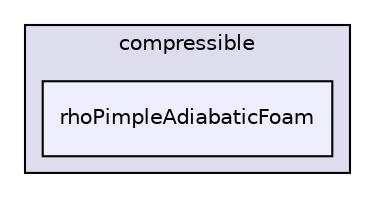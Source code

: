 digraph "applications/solvers/compressible/rhoPimpleAdiabaticFoam" {
  bgcolor=transparent;
  compound=true
  node [ fontsize="10", fontname="Helvetica"];
  edge [ labelfontsize="10", labelfontname="Helvetica"];
  subgraph clusterdir_ec6fbd2e4e71296a5c4843bd2aa1db19 {
    graph [ bgcolor="#ddddee", pencolor="black", label="compressible" fontname="Helvetica", fontsize="10", URL="dir_ec6fbd2e4e71296a5c4843bd2aa1db19.html"]
  dir_6e0c2db4140d9f389958152f56108d9e [shape=box, label="rhoPimpleAdiabaticFoam", style="filled", fillcolor="#eeeeff", pencolor="black", URL="dir_6e0c2db4140d9f389958152f56108d9e.html"];
  }
}
